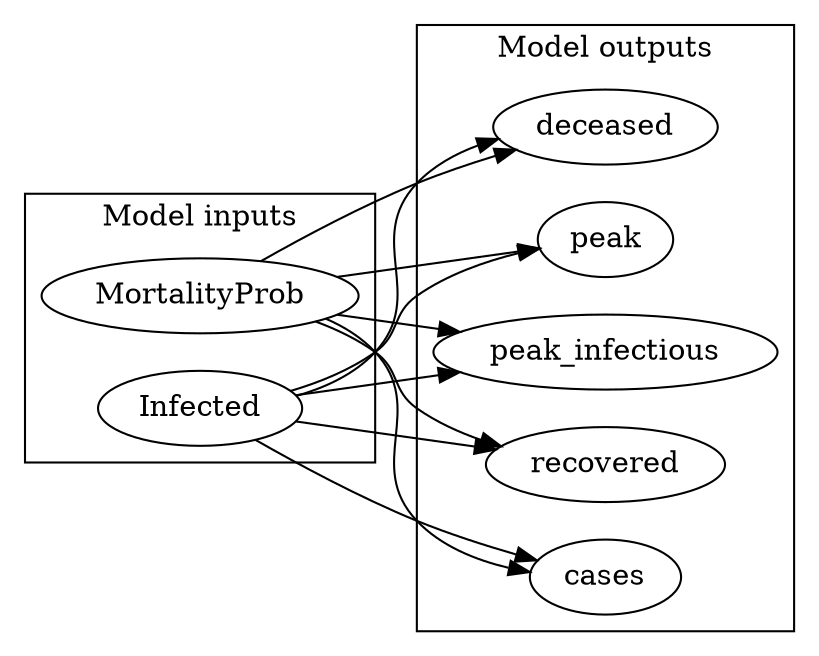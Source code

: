 digraph "" {
	graph [newrank=True,
		rankdir=LR
	];
	subgraph cluster_outputs {
		graph [label="Model outputs"];
		cases;
		deceased;
		peak;
		peak_infectious;
		recovered;
	}
	subgraph cluster_inputs {
		graph [label="Model inputs"];
		MortalityProb;
		Infected;
	}
	MortalityProb -> cases;
	MortalityProb -> deceased;
	MortalityProb -> peak;
	MortalityProb -> peak_infectious;
	MortalityProb -> recovered;
	Infected -> cases;
	Infected -> deceased;
	Infected -> peak;
	Infected -> peak_infectious;
	Infected -> recovered;
}
